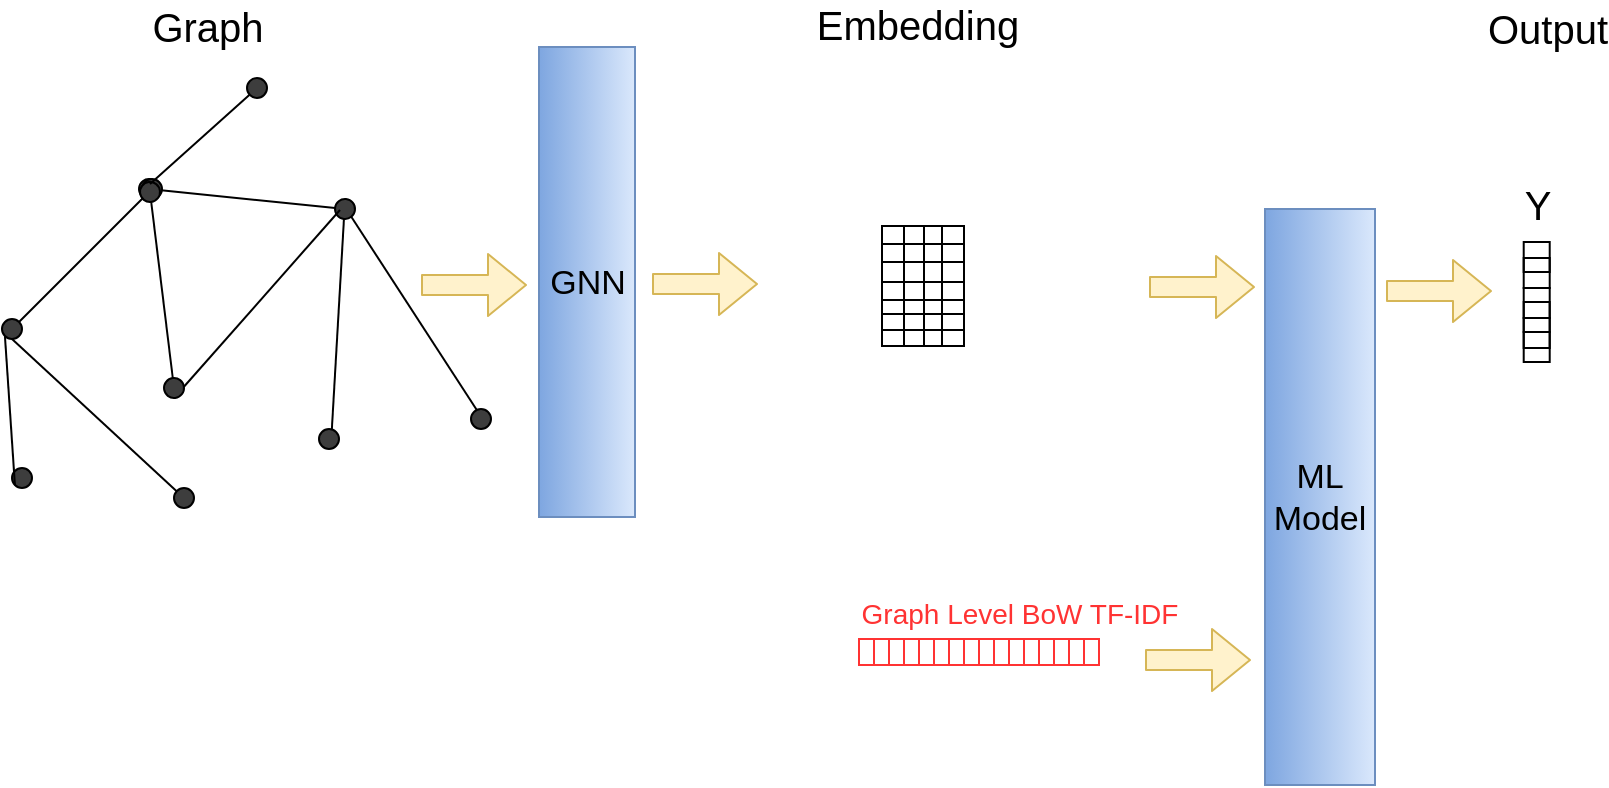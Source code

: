<mxfile version="12.1.0" type="device" pages="1"><diagram id="8lHQUhFDbBRp9TCkwuyt" name="Page-1"><mxGraphModel dx="907" dy="699" grid="0" gridSize="10" guides="1" tooltips="1" connect="1" arrows="1" fold="1" page="1" pageScale="1" pageWidth="827" pageHeight="1169" math="0" shadow="0"><root><mxCell id="0"/><mxCell id="1" parent="0"/><mxCell id="zCRC9m-AMN63lqZrzwzx-8" value="" style="rounded=0;whiteSpace=wrap;html=1;rotation=90;gradientColor=#7ea6e0;fillColor=#dae8fc;strokeColor=#6c8ebf;" parent="1" vertex="1"><mxGeometry x="208" y="201" width="235" height="48" as="geometry"/></mxCell><mxCell id="zCRC9m-AMN63lqZrzwzx-1" value="" style="shape=flexArrow;endArrow=classic;html=1;fillColor=#fff2cc;strokeColor=#d6b656;" parent="1" edge="1"><mxGeometry width="50" height="50" relative="1" as="geometry"><mxPoint x="242.5" y="226.5" as="sourcePoint"/><mxPoint x="295.5" y="226.5" as="targetPoint"/></mxGeometry></mxCell><mxCell id="zCRC9m-AMN63lqZrzwzx-4" value="" style="group;rotation=90;" parent="1" vertex="1" connectable="0"><mxGeometry x="769.857" y="228" width="60" height="13" as="geometry"/></mxCell><mxCell id="vm_T1OY_7fvdWbtn7zSx-109" value="" style="group;rotation=90;" parent="zCRC9m-AMN63lqZrzwzx-4" vertex="1" connectable="0"><mxGeometry width="60" height="13" as="geometry"/></mxCell><mxCell id="vm_T1OY_7fvdWbtn7zSx-99" value="" style="rounded=0;whiteSpace=wrap;html=1;fillColor=none;rotation=90;" parent="vm_T1OY_7fvdWbtn7zSx-109" vertex="1"><mxGeometry x="23" y="-22" width="15" height="13" as="geometry"/></mxCell><mxCell id="vm_T1OY_7fvdWbtn7zSx-104" value="" style="rounded=0;whiteSpace=wrap;html=1;fillColor=none;rotation=90;" parent="vm_T1OY_7fvdWbtn7zSx-109" vertex="1"><mxGeometry x="23" y="-14" width="15" height="13" as="geometry"/></mxCell><mxCell id="vm_T1OY_7fvdWbtn7zSx-105" value="" style="rounded=0;whiteSpace=wrap;html=1;fillColor=none;rotation=90;" parent="vm_T1OY_7fvdWbtn7zSx-109" vertex="1"><mxGeometry x="23" y="1" width="15" height="13" as="geometry"/></mxCell><mxCell id="vm_T1OY_7fvdWbtn7zSx-106" value="" style="rounded=0;whiteSpace=wrap;html=1;fillColor=none;rotation=90;" parent="vm_T1OY_7fvdWbtn7zSx-109" vertex="1"><mxGeometry x="23" y="8" width="15" height="13" as="geometry"/></mxCell><mxCell id="vm_T1OY_7fvdWbtn7zSx-107" value="" style="rounded=0;whiteSpace=wrap;html=1;fillColor=none;rotation=90;" parent="vm_T1OY_7fvdWbtn7zSx-109" vertex="1"><mxGeometry x="23" y="23" width="15" height="13" as="geometry"/></mxCell><mxCell id="vm_T1OY_7fvdWbtn7zSx-108" value="" style="rounded=0;whiteSpace=wrap;html=1;fillColor=none;rotation=90;" parent="vm_T1OY_7fvdWbtn7zSx-109" vertex="1"><mxGeometry x="23" y="16" width="15" height="13" as="geometry"/></mxCell><mxCell id="zCRC9m-AMN63lqZrzwzx-6" value="&lt;font style=&quot;font-size: 17px&quot;&gt;GNN&lt;/font&gt;" style="text;html=1;strokeColor=none;fillColor=none;align=center;verticalAlign=middle;whiteSpace=wrap;rounded=0;" parent="1" vertex="1"><mxGeometry x="305.5" y="216" width="40" height="20" as="geometry"/></mxCell><mxCell id="zCRC9m-AMN63lqZrzwzx-16" value="" style="shape=flexArrow;endArrow=classic;html=1;fillColor=#fff2cc;strokeColor=#d6b656;" parent="1" edge="1"><mxGeometry width="50" height="50" relative="1" as="geometry"><mxPoint x="725" y="229.5" as="sourcePoint"/><mxPoint x="778" y="229.5" as="targetPoint"/></mxGeometry></mxCell><mxCell id="zCRC9m-AMN63lqZrzwzx-17" value="&lt;font style=&quot;font-size: 20px&quot;&gt;Output&lt;/font&gt;" style="text;html=1;strokeColor=none;fillColor=none;align=center;verticalAlign=middle;whiteSpace=wrap;rounded=0;" parent="1" vertex="1"><mxGeometry x="785.5" y="88" width="40" height="20" as="geometry"/></mxCell><mxCell id="zCRC9m-AMN63lqZrzwzx-18" value="&lt;font style=&quot;font-size: 20px&quot;&gt;Y&lt;/font&gt;" style="text;html=1;strokeColor=none;fillColor=none;align=center;verticalAlign=middle;whiteSpace=wrap;rounded=0;" parent="1" vertex="1"><mxGeometry x="780.5" y="176" width="40" height="20" as="geometry"/></mxCell><mxCell id="XWWMTx6XwedPCGvXlt4u-227" value="" style="rounded=0;whiteSpace=wrap;html=1;rotation=90;gradientColor=#7ea6e0;fillColor=#dae8fc;strokeColor=#6c8ebf;" parent="1" vertex="1"><mxGeometry x="548" y="305" width="288" height="55" as="geometry"/></mxCell><mxCell id="XWWMTx6XwedPCGvXlt4u-228" value="" style="shape=flexArrow;endArrow=classic;html=1;fillColor=#fff2cc;strokeColor=#d6b656;" parent="1" edge="1"><mxGeometry width="50" height="50" relative="1" as="geometry"><mxPoint x="606.5" y="227.5" as="sourcePoint"/><mxPoint x="659.5" y="227.5" as="targetPoint"/></mxGeometry></mxCell><mxCell id="XWWMTx6XwedPCGvXlt4u-229" value="&lt;font style=&quot;font-size: 17px&quot;&gt;ML&lt;br&gt;Model&lt;br&gt;&lt;/font&gt;" style="text;html=1;strokeColor=none;fillColor=none;align=center;verticalAlign=middle;whiteSpace=wrap;rounded=0;" parent="1" vertex="1"><mxGeometry x="672" y="322.5" width="40" height="20" as="geometry"/></mxCell><mxCell id="XWWMTx6XwedPCGvXlt4u-239" value="" style="shape=flexArrow;endArrow=classic;html=1;fillColor=#fff2cc;strokeColor=#d6b656;" parent="1" edge="1"><mxGeometry width="50" height="50" relative="1" as="geometry"><mxPoint x="358" y="226.0" as="sourcePoint"/><mxPoint x="411" y="226.0" as="targetPoint"/></mxGeometry></mxCell><mxCell id="XWWMTx6XwedPCGvXlt4u-256" value="&lt;font style=&quot;font-size: 20px&quot;&gt;Embedding&lt;/font&gt;" style="text;html=1;strokeColor=none;fillColor=none;align=center;verticalAlign=middle;whiteSpace=wrap;rounded=0;" parent="1" vertex="1"><mxGeometry x="470.5" y="86" width="40" height="20" as="geometry"/></mxCell><mxCell id="i4_U2miDdIxsKaShdJ-t-1" value="" style="rounded=0;whiteSpace=wrap;html=1;" parent="1" vertex="1"><mxGeometry x="473" y="197" width="30" height="60" as="geometry"/></mxCell><mxCell id="i4_U2miDdIxsKaShdJ-t-2" value="" style="rounded=0;whiteSpace=wrap;html=1;fillColor=none;" parent="1" vertex="1"><mxGeometry x="484" y="197" width="30" height="60" as="geometry"/></mxCell><mxCell id="i4_U2miDdIxsKaShdJ-t-3" value="" style="rounded=0;whiteSpace=wrap;html=1;fillColor=none;" parent="1" vertex="1"><mxGeometry x="494" y="197" width="20" height="60" as="geometry"/></mxCell><mxCell id="i4_U2miDdIxsKaShdJ-t-4" value="" style="rounded=0;whiteSpace=wrap;html=1;fillColor=none;" parent="1" vertex="1"><mxGeometry x="473" y="206" width="41" height="43" as="geometry"/></mxCell><mxCell id="i4_U2miDdIxsKaShdJ-t-5" value="" style="rounded=0;whiteSpace=wrap;html=1;fillColor=none;" parent="1" vertex="1"><mxGeometry x="473" y="215" width="41" height="26" as="geometry"/></mxCell><mxCell id="i4_U2miDdIxsKaShdJ-t-6" value="" style="rounded=0;whiteSpace=wrap;html=1;fillColor=none;" parent="1" vertex="1"><mxGeometry x="473" y="225" width="41" height="9" as="geometry"/></mxCell><mxCell id="ONbWVv6gaR4p5IQzXvtN-7" value="" style="shape=flexArrow;endArrow=classic;html=1;fillColor=#fff2cc;strokeColor=#d6b656;" parent="1" edge="1"><mxGeometry width="50" height="50" relative="1" as="geometry"><mxPoint x="604.5" y="414" as="sourcePoint"/><mxPoint x="657.5" y="414" as="targetPoint"/></mxGeometry></mxCell><mxCell id="gn3Fj7hYgdCkUGBv08vs-40" value="" style="group;rotation=51;" vertex="1" connectable="0" parent="1"><mxGeometry x="115.5" y="143.5" width="106.5" height="194.5" as="geometry"/></mxCell><mxCell id="gn3Fj7hYgdCkUGBv08vs-41" value="" style="endArrow=none;html=1;" edge="1" parent="gn3Fj7hYgdCkUGBv08vs-40"><mxGeometry width="50" height="50" relative="1" as="geometry"><mxPoint x="-9" y="35" as="sourcePoint"/><mxPoint x="89" y="45" as="targetPoint"/></mxGeometry></mxCell><mxCell id="gn3Fj7hYgdCkUGBv08vs-42" value="" style="ellipse;whiteSpace=wrap;html=1;aspect=fixed;fillColor=#3D3D3D;rotation=51;" vertex="1" parent="gn3Fj7hYgdCkUGBv08vs-40"><mxGeometry x="-14" y="30" width="10" height="10" as="geometry"/></mxCell><mxCell id="gn3Fj7hYgdCkUGBv08vs-43" value="" style="ellipse;whiteSpace=wrap;html=1;aspect=fixed;fillColor=#3D3D3D;rotation=51;" vertex="1" parent="gn3Fj7hYgdCkUGBv08vs-40"><mxGeometry x="84" y="40" width="10" height="10" as="geometry"/></mxCell><mxCell id="gn3Fj7hYgdCkUGBv08vs-44" value="" style="group" vertex="1" connectable="0" parent="gn3Fj7hYgdCkUGBv08vs-40"><mxGeometry x="-82.5" y="30" width="189" height="164.5" as="geometry"/></mxCell><mxCell id="gn3Fj7hYgdCkUGBv08vs-45" value="" style="endArrow=none;html=1;" edge="1" parent="gn3Fj7hYgdCkUGBv08vs-44"><mxGeometry width="50" height="50" relative="1" as="geometry"><mxPoint x="5" y="75" as="sourcePoint"/><mxPoint x="75" y="5" as="targetPoint"/></mxGeometry></mxCell><mxCell id="gn3Fj7hYgdCkUGBv08vs-46" value="" style="ellipse;whiteSpace=wrap;html=1;aspect=fixed;fillColor=#3D3D3D;" vertex="1" parent="gn3Fj7hYgdCkUGBv08vs-44"><mxGeometry y="70" width="10" height="10" as="geometry"/></mxCell><mxCell id="gn3Fj7hYgdCkUGBv08vs-47" value="" style="ellipse;whiteSpace=wrap;html=1;aspect=fixed;fillColor=#3D3D3D;" vertex="1" parent="gn3Fj7hYgdCkUGBv08vs-44"><mxGeometry x="70" width="10" height="10" as="geometry"/></mxCell><mxCell id="gn3Fj7hYgdCkUGBv08vs-48" value="" style="group;rotation=166;" vertex="1" connectable="0" parent="gn3Fj7hYgdCkUGBv08vs-44"><mxGeometry x="40" y="15.5" width="149" height="119.5" as="geometry"/></mxCell><mxCell id="gn3Fj7hYgdCkUGBv08vs-49" value="" style="endArrow=none;html=1;" edge="1" parent="gn3Fj7hYgdCkUGBv08vs-48"><mxGeometry width="50" height="50" relative="1" as="geometry"><mxPoint x="34" y="-9" as="sourcePoint"/><mxPoint x="46" y="89" as="targetPoint"/></mxGeometry></mxCell><mxCell id="gn3Fj7hYgdCkUGBv08vs-50" value="" style="ellipse;whiteSpace=wrap;html=1;aspect=fixed;fillColor=#3D3D3D;rotation=128;" vertex="1" parent="gn3Fj7hYgdCkUGBv08vs-48"><mxGeometry x="29" y="-14" width="10" height="10" as="geometry"/></mxCell><mxCell id="gn3Fj7hYgdCkUGBv08vs-51" value="" style="ellipse;whiteSpace=wrap;html=1;aspect=fixed;fillColor=#3D3D3D;rotation=128;" vertex="1" parent="gn3Fj7hYgdCkUGBv08vs-48"><mxGeometry x="41" y="84" width="10" height="10" as="geometry"/></mxCell><mxCell id="gn3Fj7hYgdCkUGBv08vs-52" value="" style="endArrow=none;html=1;entryX=1;entryY=1;entryDx=0;entryDy=0;exitX=1;exitY=1;exitDx=0;exitDy=0;" edge="1" parent="gn3Fj7hYgdCkUGBv08vs-48" source="gn3Fj7hYgdCkUGBv08vs-43"><mxGeometry width="50" height="50" relative="1" as="geometry"><mxPoint x="132" y="24.5" as="sourcePoint"/><mxPoint x="124.849" y="111.012" as="targetPoint"/></mxGeometry></mxCell><mxCell id="gn3Fj7hYgdCkUGBv08vs-53" value="" style="endArrow=none;html=1;exitX=0;exitY=0;exitDx=0;exitDy=0;" edge="1" parent="gn3Fj7hYgdCkUGBv08vs-48" source="gn3Fj7hYgdCkUGBv08vs-51"><mxGeometry width="50" height="50" relative="1" as="geometry"><mxPoint x="79" y="50" as="sourcePoint"/><mxPoint x="129" as="targetPoint"/></mxGeometry></mxCell><mxCell id="gn3Fj7hYgdCkUGBv08vs-54" value="" style="ellipse;whiteSpace=wrap;html=1;aspect=fixed;fillColor=#3D3D3D;" vertex="1" parent="gn3Fj7hYgdCkUGBv08vs-48"><mxGeometry x="118.5" y="109.5" width="10" height="10" as="geometry"/></mxCell><mxCell id="gn3Fj7hYgdCkUGBv08vs-55" value="" style="endArrow=none;html=1;exitX=0.5;exitY=1;exitDx=0;exitDy=0;" edge="1" parent="gn3Fj7hYgdCkUGBv08vs-44" source="gn3Fj7hYgdCkUGBv08vs-56"><mxGeometry width="50" height="50" relative="1" as="geometry"><mxPoint x="8" y="172.5" as="sourcePoint"/><mxPoint x="91" y="160.5" as="targetPoint"/></mxGeometry></mxCell><mxCell id="gn3Fj7hYgdCkUGBv08vs-56" value="" style="ellipse;whiteSpace=wrap;html=1;aspect=fixed;fillColor=#3D3D3D;" vertex="1" parent="gn3Fj7hYgdCkUGBv08vs-44"><mxGeometry x="86" y="154.5" width="10" height="10" as="geometry"/></mxCell><mxCell id="gn3Fj7hYgdCkUGBv08vs-57" value="" style="endArrow=none;html=1;exitX=0.5;exitY=1;exitDx=0;exitDy=0;" edge="1" parent="gn3Fj7hYgdCkUGBv08vs-44" source="gn3Fj7hYgdCkUGBv08vs-46" target="gn3Fj7hYgdCkUGBv08vs-56"><mxGeometry width="50" height="50" relative="1" as="geometry"><mxPoint x="156" y="267.5" as="sourcePoint"/><mxPoint x="242" y="348" as="targetPoint"/></mxGeometry></mxCell><mxCell id="gn3Fj7hYgdCkUGBv08vs-58" value="" style="ellipse;whiteSpace=wrap;html=1;aspect=fixed;fillColor=#3D3D3D;" vertex="1" parent="gn3Fj7hYgdCkUGBv08vs-44"><mxGeometry x="5" y="144.5" width="10" height="10" as="geometry"/></mxCell><mxCell id="gn3Fj7hYgdCkUGBv08vs-59" value="" style="endArrow=none;html=1;exitX=0;exitY=1;exitDx=0;exitDy=0;entryX=0;entryY=1;entryDx=0;entryDy=0;" edge="1" parent="gn3Fj7hYgdCkUGBv08vs-44" source="gn3Fj7hYgdCkUGBv08vs-58" target="gn3Fj7hYgdCkUGBv08vs-46"><mxGeometry width="50" height="50" relative="1" as="geometry"><mxPoint x="-26" y="124.5" as="sourcePoint"/><mxPoint x="24" y="74.5" as="targetPoint"/></mxGeometry></mxCell><mxCell id="gn3Fj7hYgdCkUGBv08vs-60" value="" style="endArrow=none;html=1;exitX=1;exitY=0.5;exitDx=0;exitDy=0;" edge="1" parent="1" source="gn3Fj7hYgdCkUGBv08vs-43"><mxGeometry width="50" height="50" relative="1" as="geometry"><mxPoint x="261" y="265" as="sourcePoint"/><mxPoint x="273" y="293" as="targetPoint"/></mxGeometry></mxCell><mxCell id="gn3Fj7hYgdCkUGBv08vs-61" value="" style="endArrow=none;html=1;" edge="1" parent="1" source="gn3Fj7hYgdCkUGBv08vs-63"><mxGeometry width="50" height="50" relative="1" as="geometry"><mxPoint x="107" y="176" as="sourcePoint"/><mxPoint x="157" y="126" as="targetPoint"/></mxGeometry></mxCell><mxCell id="gn3Fj7hYgdCkUGBv08vs-62" value="" style="ellipse;whiteSpace=wrap;html=1;aspect=fixed;fillColor=#3D3D3D;" vertex="1" parent="1"><mxGeometry x="267.5" y="288.5" width="10" height="10" as="geometry"/></mxCell><mxCell id="gn3Fj7hYgdCkUGBv08vs-63" value="" style="ellipse;whiteSpace=wrap;html=1;aspect=fixed;fillColor=#3D3D3D;" vertex="1" parent="1"><mxGeometry x="155.5" y="123" width="10" height="10" as="geometry"/></mxCell><mxCell id="gn3Fj7hYgdCkUGBv08vs-64" value="" style="endArrow=none;html=1;" edge="1" parent="1" target="gn3Fj7hYgdCkUGBv08vs-63"><mxGeometry width="50" height="50" relative="1" as="geometry"><mxPoint x="107" y="176" as="sourcePoint"/><mxPoint x="157" y="126" as="targetPoint"/></mxGeometry></mxCell><mxCell id="gn3Fj7hYgdCkUGBv08vs-65" value="&lt;font style=&quot;font-size: 20px&quot;&gt;Graph&lt;/font&gt;" style="text;html=1;strokeColor=none;fillColor=none;align=center;verticalAlign=middle;whiteSpace=wrap;rounded=0;" vertex="1" parent="1"><mxGeometry x="115.5" y="87" width="40" height="20" as="geometry"/></mxCell><mxCell id="gn3Fj7hYgdCkUGBv08vs-66" value="" style="rounded=0;whiteSpace=wrap;html=1;fillColor=none;strokeColor=#FF3333;" vertex="1" parent="1"><mxGeometry x="461.5" y="403.5" width="15" height="13" as="geometry"/></mxCell><mxCell id="gn3Fj7hYgdCkUGBv08vs-67" value="" style="rounded=0;whiteSpace=wrap;html=1;fillColor=none;strokeColor=#FF3333;" vertex="1" parent="1"><mxGeometry x="469" y="403.5" width="15" height="13" as="geometry"/></mxCell><mxCell id="gn3Fj7hYgdCkUGBv08vs-68" value="" style="rounded=0;whiteSpace=wrap;html=1;fillColor=none;strokeColor=#FF3333;" vertex="1" parent="1"><mxGeometry x="476.5" y="403.5" width="15" height="13" as="geometry"/></mxCell><mxCell id="gn3Fj7hYgdCkUGBv08vs-69" value="&lt;font color=&quot;#ff3333&quot; style=&quot;font-size: 14px&quot;&gt;Graph Level BoW TF-IDF&lt;/font&gt;" style="text;html=1;strokeColor=none;fillColor=none;align=center;verticalAlign=middle;whiteSpace=wrap;rounded=0;" vertex="1" parent="1"><mxGeometry x="443" y="381" width="198" height="20" as="geometry"/></mxCell><mxCell id="gn3Fj7hYgdCkUGBv08vs-70" value="" style="rounded=0;whiteSpace=wrap;html=1;fillColor=none;strokeColor=#FF3333;" vertex="1" parent="1"><mxGeometry x="491.5" y="403.5" width="15" height="13" as="geometry"/></mxCell><mxCell id="gn3Fj7hYgdCkUGBv08vs-71" value="" style="rounded=0;whiteSpace=wrap;html=1;fillColor=none;strokeColor=#FF3333;" vertex="1" parent="1"><mxGeometry x="499" y="403.5" width="15" height="13" as="geometry"/></mxCell><mxCell id="gn3Fj7hYgdCkUGBv08vs-72" value="" style="rounded=0;whiteSpace=wrap;html=1;fillColor=none;strokeColor=#FF3333;" vertex="1" parent="1"><mxGeometry x="506.5" y="403.5" width="15" height="13" as="geometry"/></mxCell><mxCell id="gn3Fj7hYgdCkUGBv08vs-73" value="" style="rounded=0;whiteSpace=wrap;html=1;fillColor=none;strokeColor=#FF3333;" vertex="1" parent="1"><mxGeometry x="521.5" y="403.5" width="15" height="13" as="geometry"/></mxCell><mxCell id="gn3Fj7hYgdCkUGBv08vs-74" value="" style="rounded=0;whiteSpace=wrap;html=1;fillColor=none;strokeColor=#FF3333;" vertex="1" parent="1"><mxGeometry x="529" y="403.5" width="15" height="13" as="geometry"/></mxCell><mxCell id="gn3Fj7hYgdCkUGBv08vs-75" value="" style="rounded=0;whiteSpace=wrap;html=1;fillColor=none;strokeColor=#FF3333;" vertex="1" parent="1"><mxGeometry x="536.5" y="403.5" width="15" height="13" as="geometry"/></mxCell><mxCell id="gn3Fj7hYgdCkUGBv08vs-76" value="" style="rounded=0;whiteSpace=wrap;html=1;fillColor=none;strokeColor=#FF3333;" vertex="1" parent="1"><mxGeometry x="551.5" y="403.5" width="15" height="13" as="geometry"/></mxCell><mxCell id="gn3Fj7hYgdCkUGBv08vs-77" value="" style="rounded=0;whiteSpace=wrap;html=1;fillColor=none;strokeColor=#FF3333;" vertex="1" parent="1"><mxGeometry x="559" y="403.5" width="15" height="13" as="geometry"/></mxCell><mxCell id="gn3Fj7hYgdCkUGBv08vs-78" value="" style="rounded=0;whiteSpace=wrap;html=1;fillColor=none;strokeColor=#FF3333;" vertex="1" parent="1"><mxGeometry x="566.5" y="403.5" width="15" height="13" as="geometry"/></mxCell></root></mxGraphModel></diagram></mxfile>